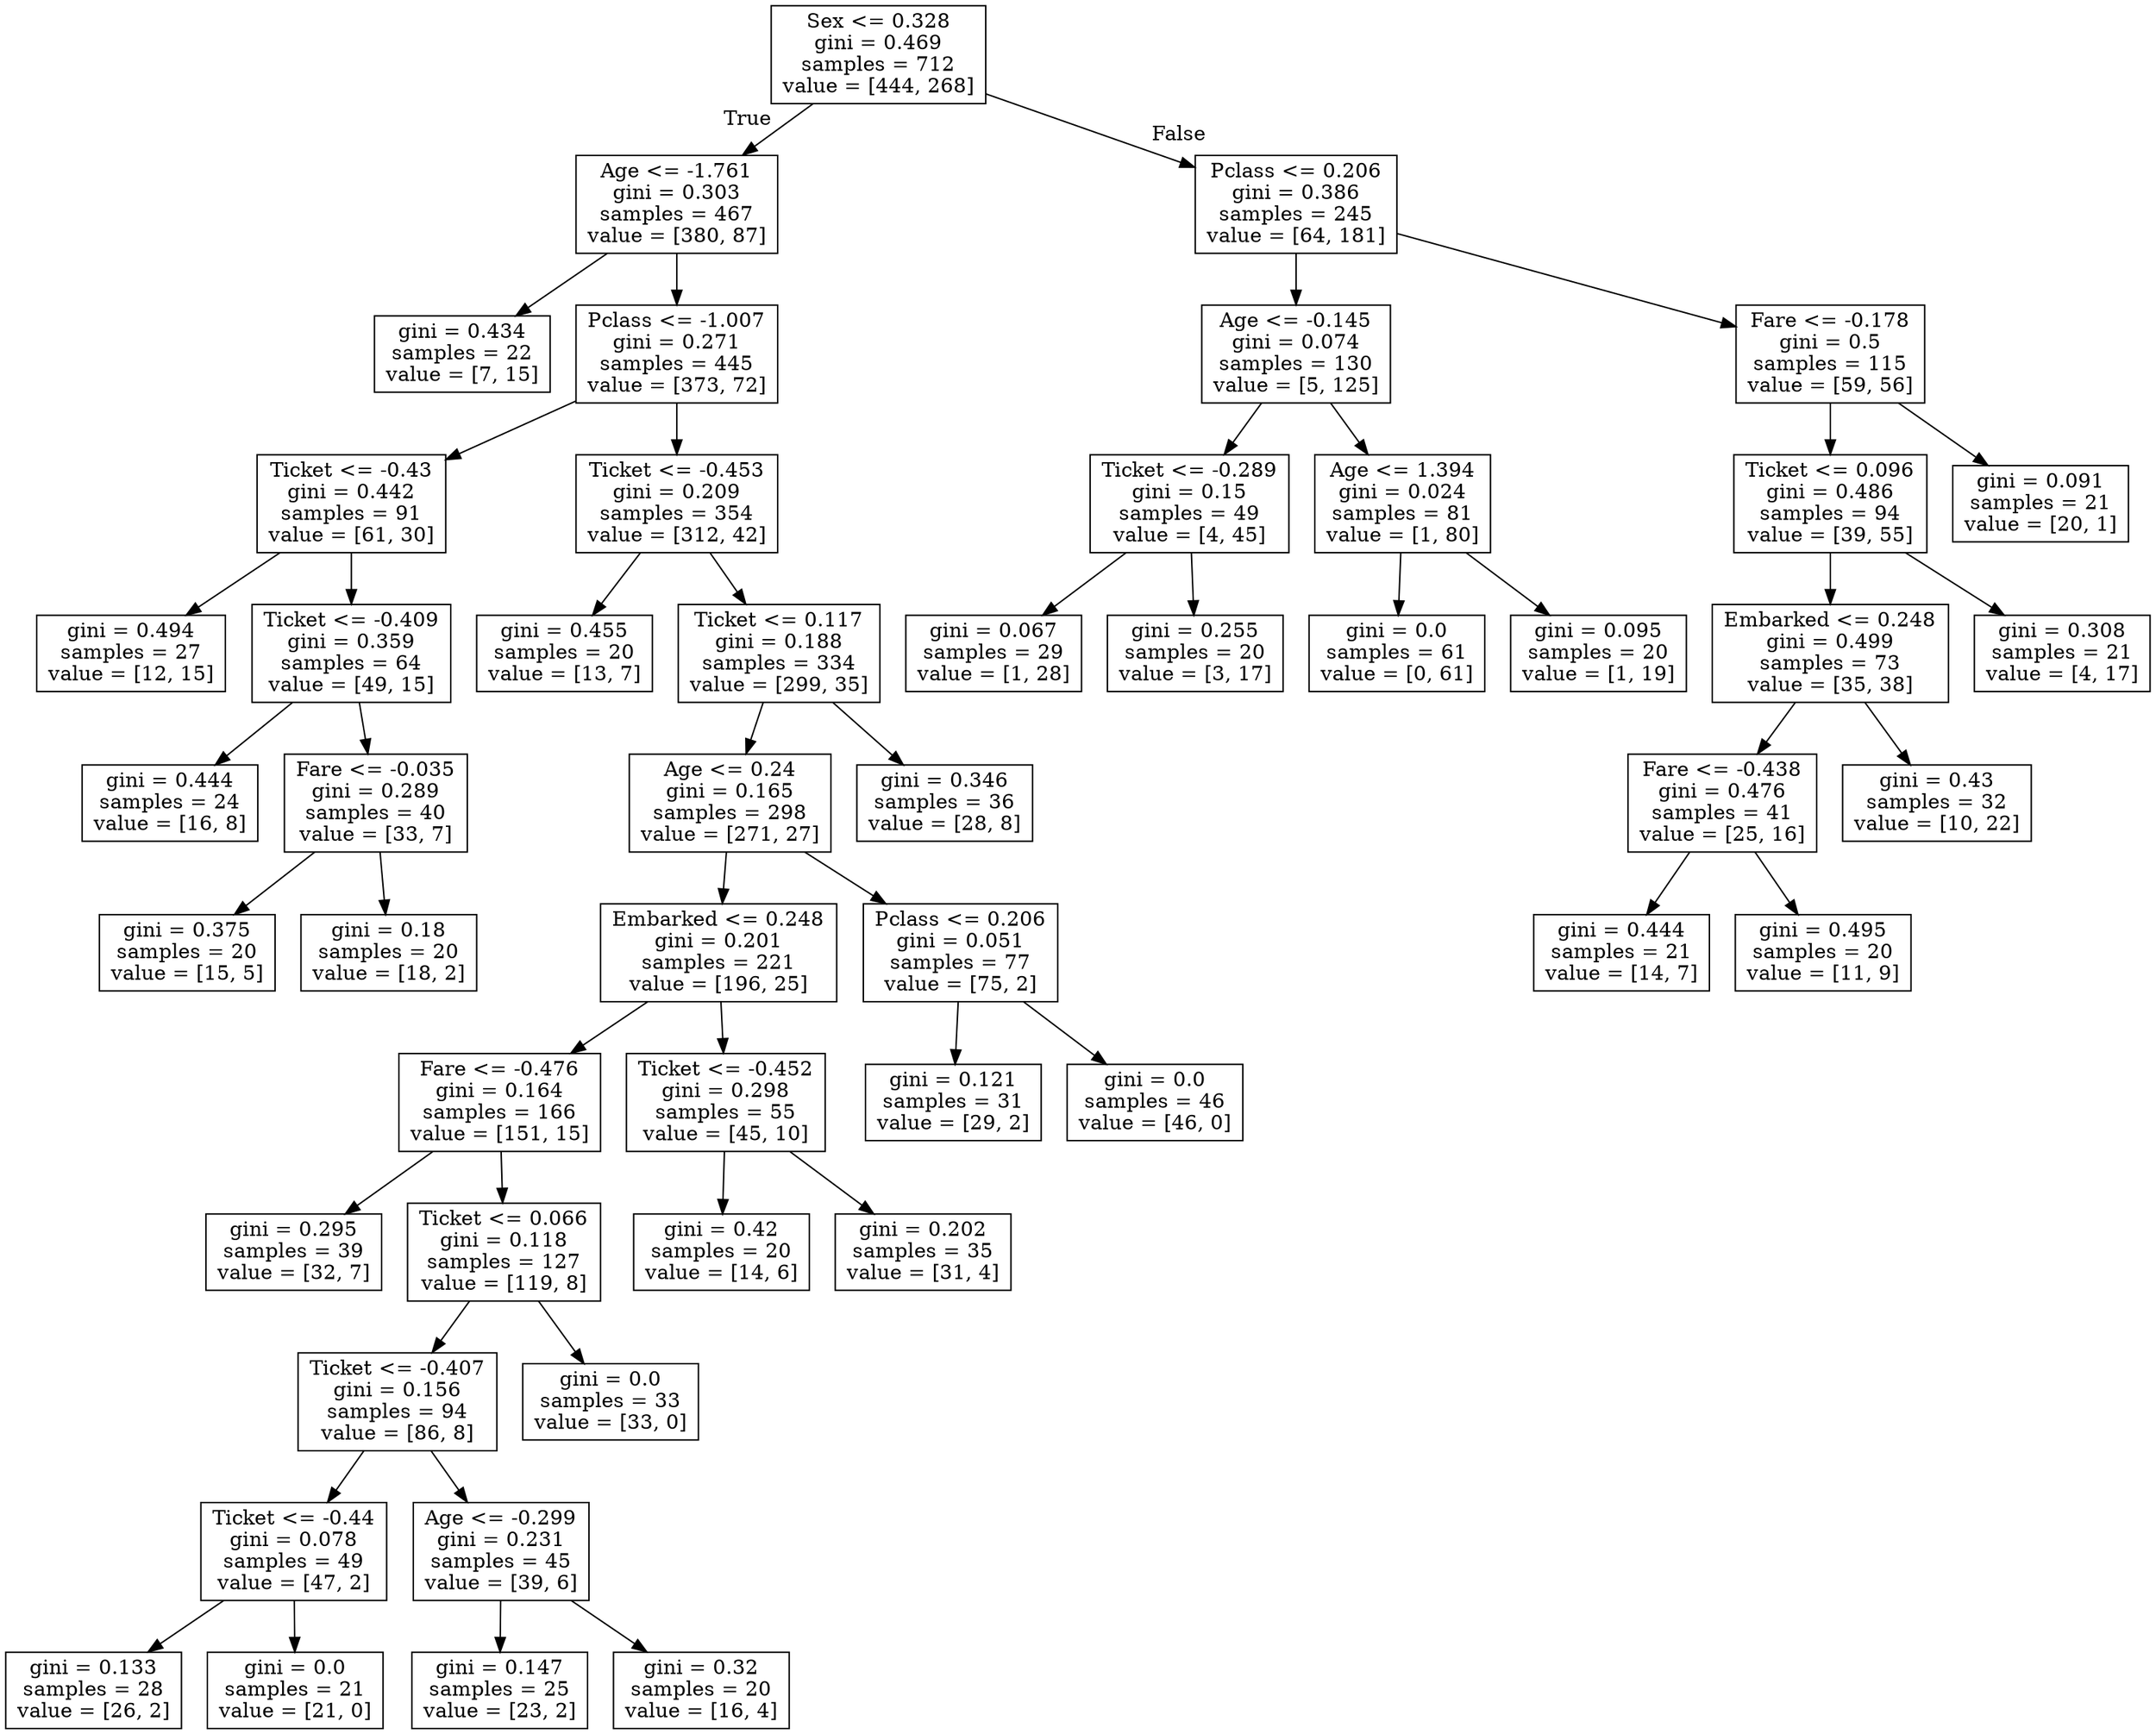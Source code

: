 digraph Tree {
node [shape=box] ;
0 [label="Sex <= 0.328\ngini = 0.469\nsamples = 712\nvalue = [444, 268]"] ;
1 [label="Age <= -1.761\ngini = 0.303\nsamples = 467\nvalue = [380, 87]"] ;
0 -> 1 [labeldistance=2.5, labelangle=45, headlabel="True"] ;
2 [label="gini = 0.434\nsamples = 22\nvalue = [7, 15]"] ;
1 -> 2 ;
3 [label="Pclass <= -1.007\ngini = 0.271\nsamples = 445\nvalue = [373, 72]"] ;
1 -> 3 ;
4 [label="Ticket <= -0.43\ngini = 0.442\nsamples = 91\nvalue = [61, 30]"] ;
3 -> 4 ;
5 [label="gini = 0.494\nsamples = 27\nvalue = [12, 15]"] ;
4 -> 5 ;
6 [label="Ticket <= -0.409\ngini = 0.359\nsamples = 64\nvalue = [49, 15]"] ;
4 -> 6 ;
7 [label="gini = 0.444\nsamples = 24\nvalue = [16, 8]"] ;
6 -> 7 ;
8 [label="Fare <= -0.035\ngini = 0.289\nsamples = 40\nvalue = [33, 7]"] ;
6 -> 8 ;
9 [label="gini = 0.375\nsamples = 20\nvalue = [15, 5]"] ;
8 -> 9 ;
10 [label="gini = 0.18\nsamples = 20\nvalue = [18, 2]"] ;
8 -> 10 ;
11 [label="Ticket <= -0.453\ngini = 0.209\nsamples = 354\nvalue = [312, 42]"] ;
3 -> 11 ;
12 [label="gini = 0.455\nsamples = 20\nvalue = [13, 7]"] ;
11 -> 12 ;
13 [label="Ticket <= 0.117\ngini = 0.188\nsamples = 334\nvalue = [299, 35]"] ;
11 -> 13 ;
14 [label="Age <= 0.24\ngini = 0.165\nsamples = 298\nvalue = [271, 27]"] ;
13 -> 14 ;
15 [label="Embarked <= 0.248\ngini = 0.201\nsamples = 221\nvalue = [196, 25]"] ;
14 -> 15 ;
16 [label="Fare <= -0.476\ngini = 0.164\nsamples = 166\nvalue = [151, 15]"] ;
15 -> 16 ;
17 [label="gini = 0.295\nsamples = 39\nvalue = [32, 7]"] ;
16 -> 17 ;
18 [label="Ticket <= 0.066\ngini = 0.118\nsamples = 127\nvalue = [119, 8]"] ;
16 -> 18 ;
19 [label="Ticket <= -0.407\ngini = 0.156\nsamples = 94\nvalue = [86, 8]"] ;
18 -> 19 ;
20 [label="Ticket <= -0.44\ngini = 0.078\nsamples = 49\nvalue = [47, 2]"] ;
19 -> 20 ;
21 [label="gini = 0.133\nsamples = 28\nvalue = [26, 2]"] ;
20 -> 21 ;
22 [label="gini = 0.0\nsamples = 21\nvalue = [21, 0]"] ;
20 -> 22 ;
23 [label="Age <= -0.299\ngini = 0.231\nsamples = 45\nvalue = [39, 6]"] ;
19 -> 23 ;
24 [label="gini = 0.147\nsamples = 25\nvalue = [23, 2]"] ;
23 -> 24 ;
25 [label="gini = 0.32\nsamples = 20\nvalue = [16, 4]"] ;
23 -> 25 ;
26 [label="gini = 0.0\nsamples = 33\nvalue = [33, 0]"] ;
18 -> 26 ;
27 [label="Ticket <= -0.452\ngini = 0.298\nsamples = 55\nvalue = [45, 10]"] ;
15 -> 27 ;
28 [label="gini = 0.42\nsamples = 20\nvalue = [14, 6]"] ;
27 -> 28 ;
29 [label="gini = 0.202\nsamples = 35\nvalue = [31, 4]"] ;
27 -> 29 ;
30 [label="Pclass <= 0.206\ngini = 0.051\nsamples = 77\nvalue = [75, 2]"] ;
14 -> 30 ;
31 [label="gini = 0.121\nsamples = 31\nvalue = [29, 2]"] ;
30 -> 31 ;
32 [label="gini = 0.0\nsamples = 46\nvalue = [46, 0]"] ;
30 -> 32 ;
33 [label="gini = 0.346\nsamples = 36\nvalue = [28, 8]"] ;
13 -> 33 ;
34 [label="Pclass <= 0.206\ngini = 0.386\nsamples = 245\nvalue = [64, 181]"] ;
0 -> 34 [labeldistance=2.5, labelangle=-45, headlabel="False"] ;
35 [label="Age <= -0.145\ngini = 0.074\nsamples = 130\nvalue = [5, 125]"] ;
34 -> 35 ;
36 [label="Ticket <= -0.289\ngini = 0.15\nsamples = 49\nvalue = [4, 45]"] ;
35 -> 36 ;
37 [label="gini = 0.067\nsamples = 29\nvalue = [1, 28]"] ;
36 -> 37 ;
38 [label="gini = 0.255\nsamples = 20\nvalue = [3, 17]"] ;
36 -> 38 ;
39 [label="Age <= 1.394\ngini = 0.024\nsamples = 81\nvalue = [1, 80]"] ;
35 -> 39 ;
40 [label="gini = 0.0\nsamples = 61\nvalue = [0, 61]"] ;
39 -> 40 ;
41 [label="gini = 0.095\nsamples = 20\nvalue = [1, 19]"] ;
39 -> 41 ;
42 [label="Fare <= -0.178\ngini = 0.5\nsamples = 115\nvalue = [59, 56]"] ;
34 -> 42 ;
43 [label="Ticket <= 0.096\ngini = 0.486\nsamples = 94\nvalue = [39, 55]"] ;
42 -> 43 ;
44 [label="Embarked <= 0.248\ngini = 0.499\nsamples = 73\nvalue = [35, 38]"] ;
43 -> 44 ;
45 [label="Fare <= -0.438\ngini = 0.476\nsamples = 41\nvalue = [25, 16]"] ;
44 -> 45 ;
46 [label="gini = 0.444\nsamples = 21\nvalue = [14, 7]"] ;
45 -> 46 ;
47 [label="gini = 0.495\nsamples = 20\nvalue = [11, 9]"] ;
45 -> 47 ;
48 [label="gini = 0.43\nsamples = 32\nvalue = [10, 22]"] ;
44 -> 48 ;
49 [label="gini = 0.308\nsamples = 21\nvalue = [4, 17]"] ;
43 -> 49 ;
50 [label="gini = 0.091\nsamples = 21\nvalue = [20, 1]"] ;
42 -> 50 ;
}